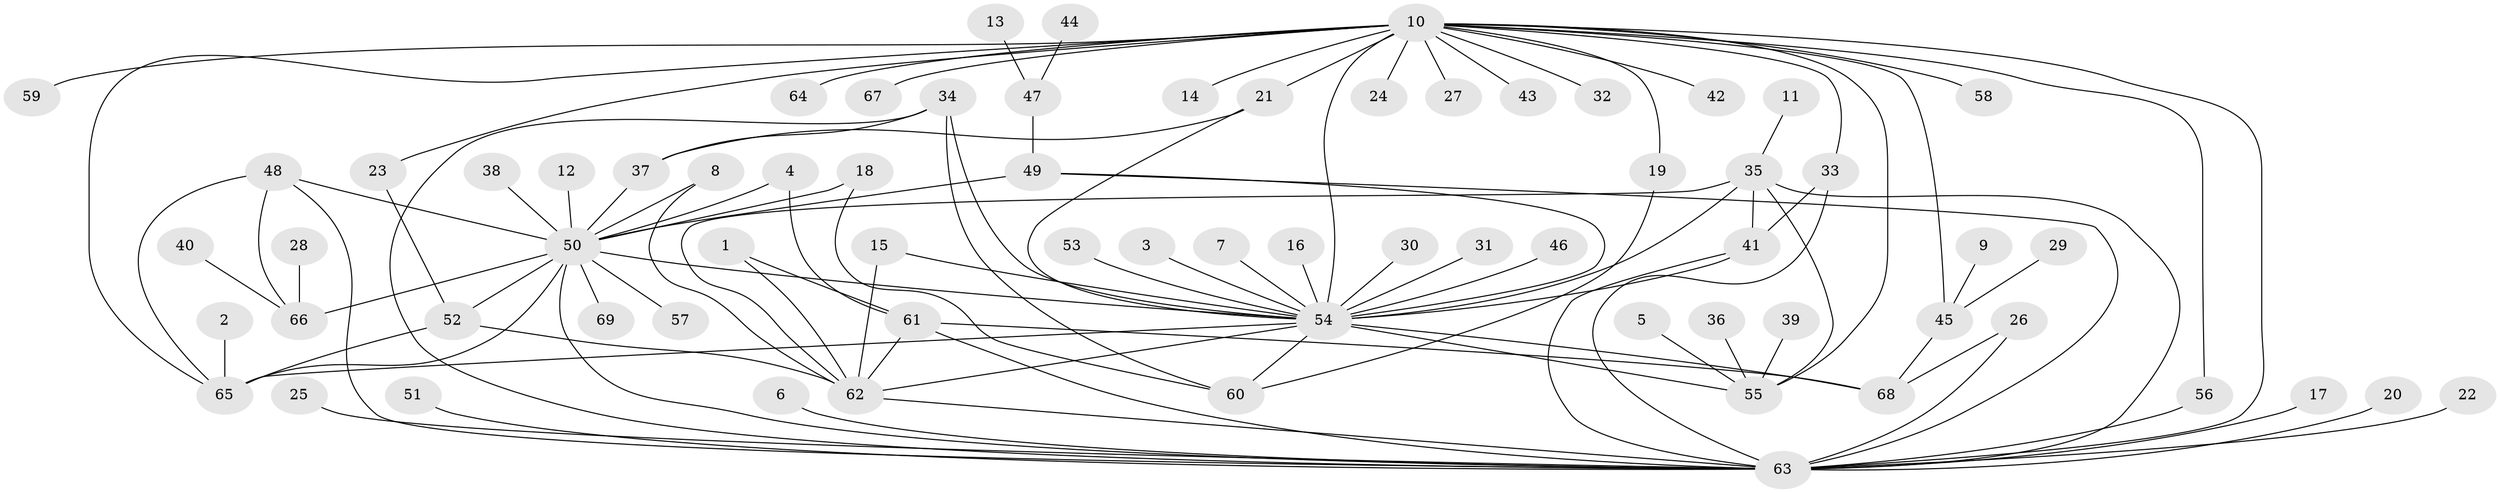 // original degree distribution, {14: 0.007246376811594203, 15: 0.014492753623188406, 4: 0.07246376811594203, 6: 0.021739130434782608, 23: 0.007246376811594203, 8: 0.014492753623188406, 2: 0.17391304347826086, 17: 0.007246376811594203, 3: 0.14492753623188406, 1: 0.5, 5: 0.028985507246376812, 9: 0.007246376811594203}
// Generated by graph-tools (version 1.1) at 2025/25/03/09/25 03:25:59]
// undirected, 69 vertices, 104 edges
graph export_dot {
graph [start="1"]
  node [color=gray90,style=filled];
  1;
  2;
  3;
  4;
  5;
  6;
  7;
  8;
  9;
  10;
  11;
  12;
  13;
  14;
  15;
  16;
  17;
  18;
  19;
  20;
  21;
  22;
  23;
  24;
  25;
  26;
  27;
  28;
  29;
  30;
  31;
  32;
  33;
  34;
  35;
  36;
  37;
  38;
  39;
  40;
  41;
  42;
  43;
  44;
  45;
  46;
  47;
  48;
  49;
  50;
  51;
  52;
  53;
  54;
  55;
  56;
  57;
  58;
  59;
  60;
  61;
  62;
  63;
  64;
  65;
  66;
  67;
  68;
  69;
  1 -- 61 [weight=1.0];
  1 -- 62 [weight=1.0];
  2 -- 65 [weight=1.0];
  3 -- 54 [weight=1.0];
  4 -- 50 [weight=1.0];
  4 -- 61 [weight=1.0];
  5 -- 55 [weight=1.0];
  6 -- 63 [weight=1.0];
  7 -- 54 [weight=1.0];
  8 -- 50 [weight=1.0];
  8 -- 62 [weight=1.0];
  9 -- 45 [weight=1.0];
  10 -- 14 [weight=1.0];
  10 -- 19 [weight=1.0];
  10 -- 21 [weight=2.0];
  10 -- 23 [weight=1.0];
  10 -- 24 [weight=1.0];
  10 -- 27 [weight=1.0];
  10 -- 32 [weight=1.0];
  10 -- 33 [weight=1.0];
  10 -- 42 [weight=1.0];
  10 -- 43 [weight=1.0];
  10 -- 45 [weight=1.0];
  10 -- 54 [weight=2.0];
  10 -- 55 [weight=1.0];
  10 -- 56 [weight=1.0];
  10 -- 58 [weight=1.0];
  10 -- 59 [weight=2.0];
  10 -- 63 [weight=2.0];
  10 -- 64 [weight=1.0];
  10 -- 65 [weight=1.0];
  10 -- 67 [weight=1.0];
  11 -- 35 [weight=1.0];
  12 -- 50 [weight=1.0];
  13 -- 47 [weight=1.0];
  15 -- 54 [weight=1.0];
  15 -- 62 [weight=1.0];
  16 -- 54 [weight=1.0];
  17 -- 63 [weight=1.0];
  18 -- 50 [weight=1.0];
  18 -- 60 [weight=1.0];
  19 -- 60 [weight=1.0];
  20 -- 63 [weight=1.0];
  21 -- 37 [weight=1.0];
  21 -- 54 [weight=1.0];
  22 -- 63 [weight=1.0];
  23 -- 52 [weight=1.0];
  25 -- 63 [weight=1.0];
  26 -- 63 [weight=1.0];
  26 -- 68 [weight=1.0];
  28 -- 66 [weight=1.0];
  29 -- 45 [weight=1.0];
  30 -- 54 [weight=1.0];
  31 -- 54 [weight=1.0];
  33 -- 41 [weight=1.0];
  33 -- 63 [weight=1.0];
  34 -- 37 [weight=1.0];
  34 -- 54 [weight=1.0];
  34 -- 60 [weight=1.0];
  34 -- 63 [weight=1.0];
  35 -- 41 [weight=1.0];
  35 -- 54 [weight=1.0];
  35 -- 55 [weight=1.0];
  35 -- 62 [weight=1.0];
  35 -- 63 [weight=1.0];
  36 -- 55 [weight=1.0];
  37 -- 50 [weight=1.0];
  38 -- 50 [weight=1.0];
  39 -- 55 [weight=1.0];
  40 -- 66 [weight=1.0];
  41 -- 54 [weight=1.0];
  41 -- 63 [weight=1.0];
  44 -- 47 [weight=1.0];
  45 -- 68 [weight=2.0];
  46 -- 54 [weight=1.0];
  47 -- 49 [weight=1.0];
  48 -- 50 [weight=1.0];
  48 -- 63 [weight=1.0];
  48 -- 65 [weight=1.0];
  48 -- 66 [weight=1.0];
  49 -- 50 [weight=1.0];
  49 -- 54 [weight=1.0];
  49 -- 63 [weight=2.0];
  50 -- 52 [weight=1.0];
  50 -- 54 [weight=1.0];
  50 -- 57 [weight=1.0];
  50 -- 63 [weight=1.0];
  50 -- 65 [weight=1.0];
  50 -- 66 [weight=1.0];
  50 -- 69 [weight=1.0];
  51 -- 63 [weight=1.0];
  52 -- 62 [weight=1.0];
  52 -- 65 [weight=1.0];
  53 -- 54 [weight=1.0];
  54 -- 55 [weight=1.0];
  54 -- 60 [weight=1.0];
  54 -- 62 [weight=1.0];
  54 -- 65 [weight=1.0];
  54 -- 68 [weight=2.0];
  56 -- 63 [weight=1.0];
  61 -- 62 [weight=1.0];
  61 -- 63 [weight=1.0];
  61 -- 68 [weight=1.0];
  62 -- 63 [weight=1.0];
}
